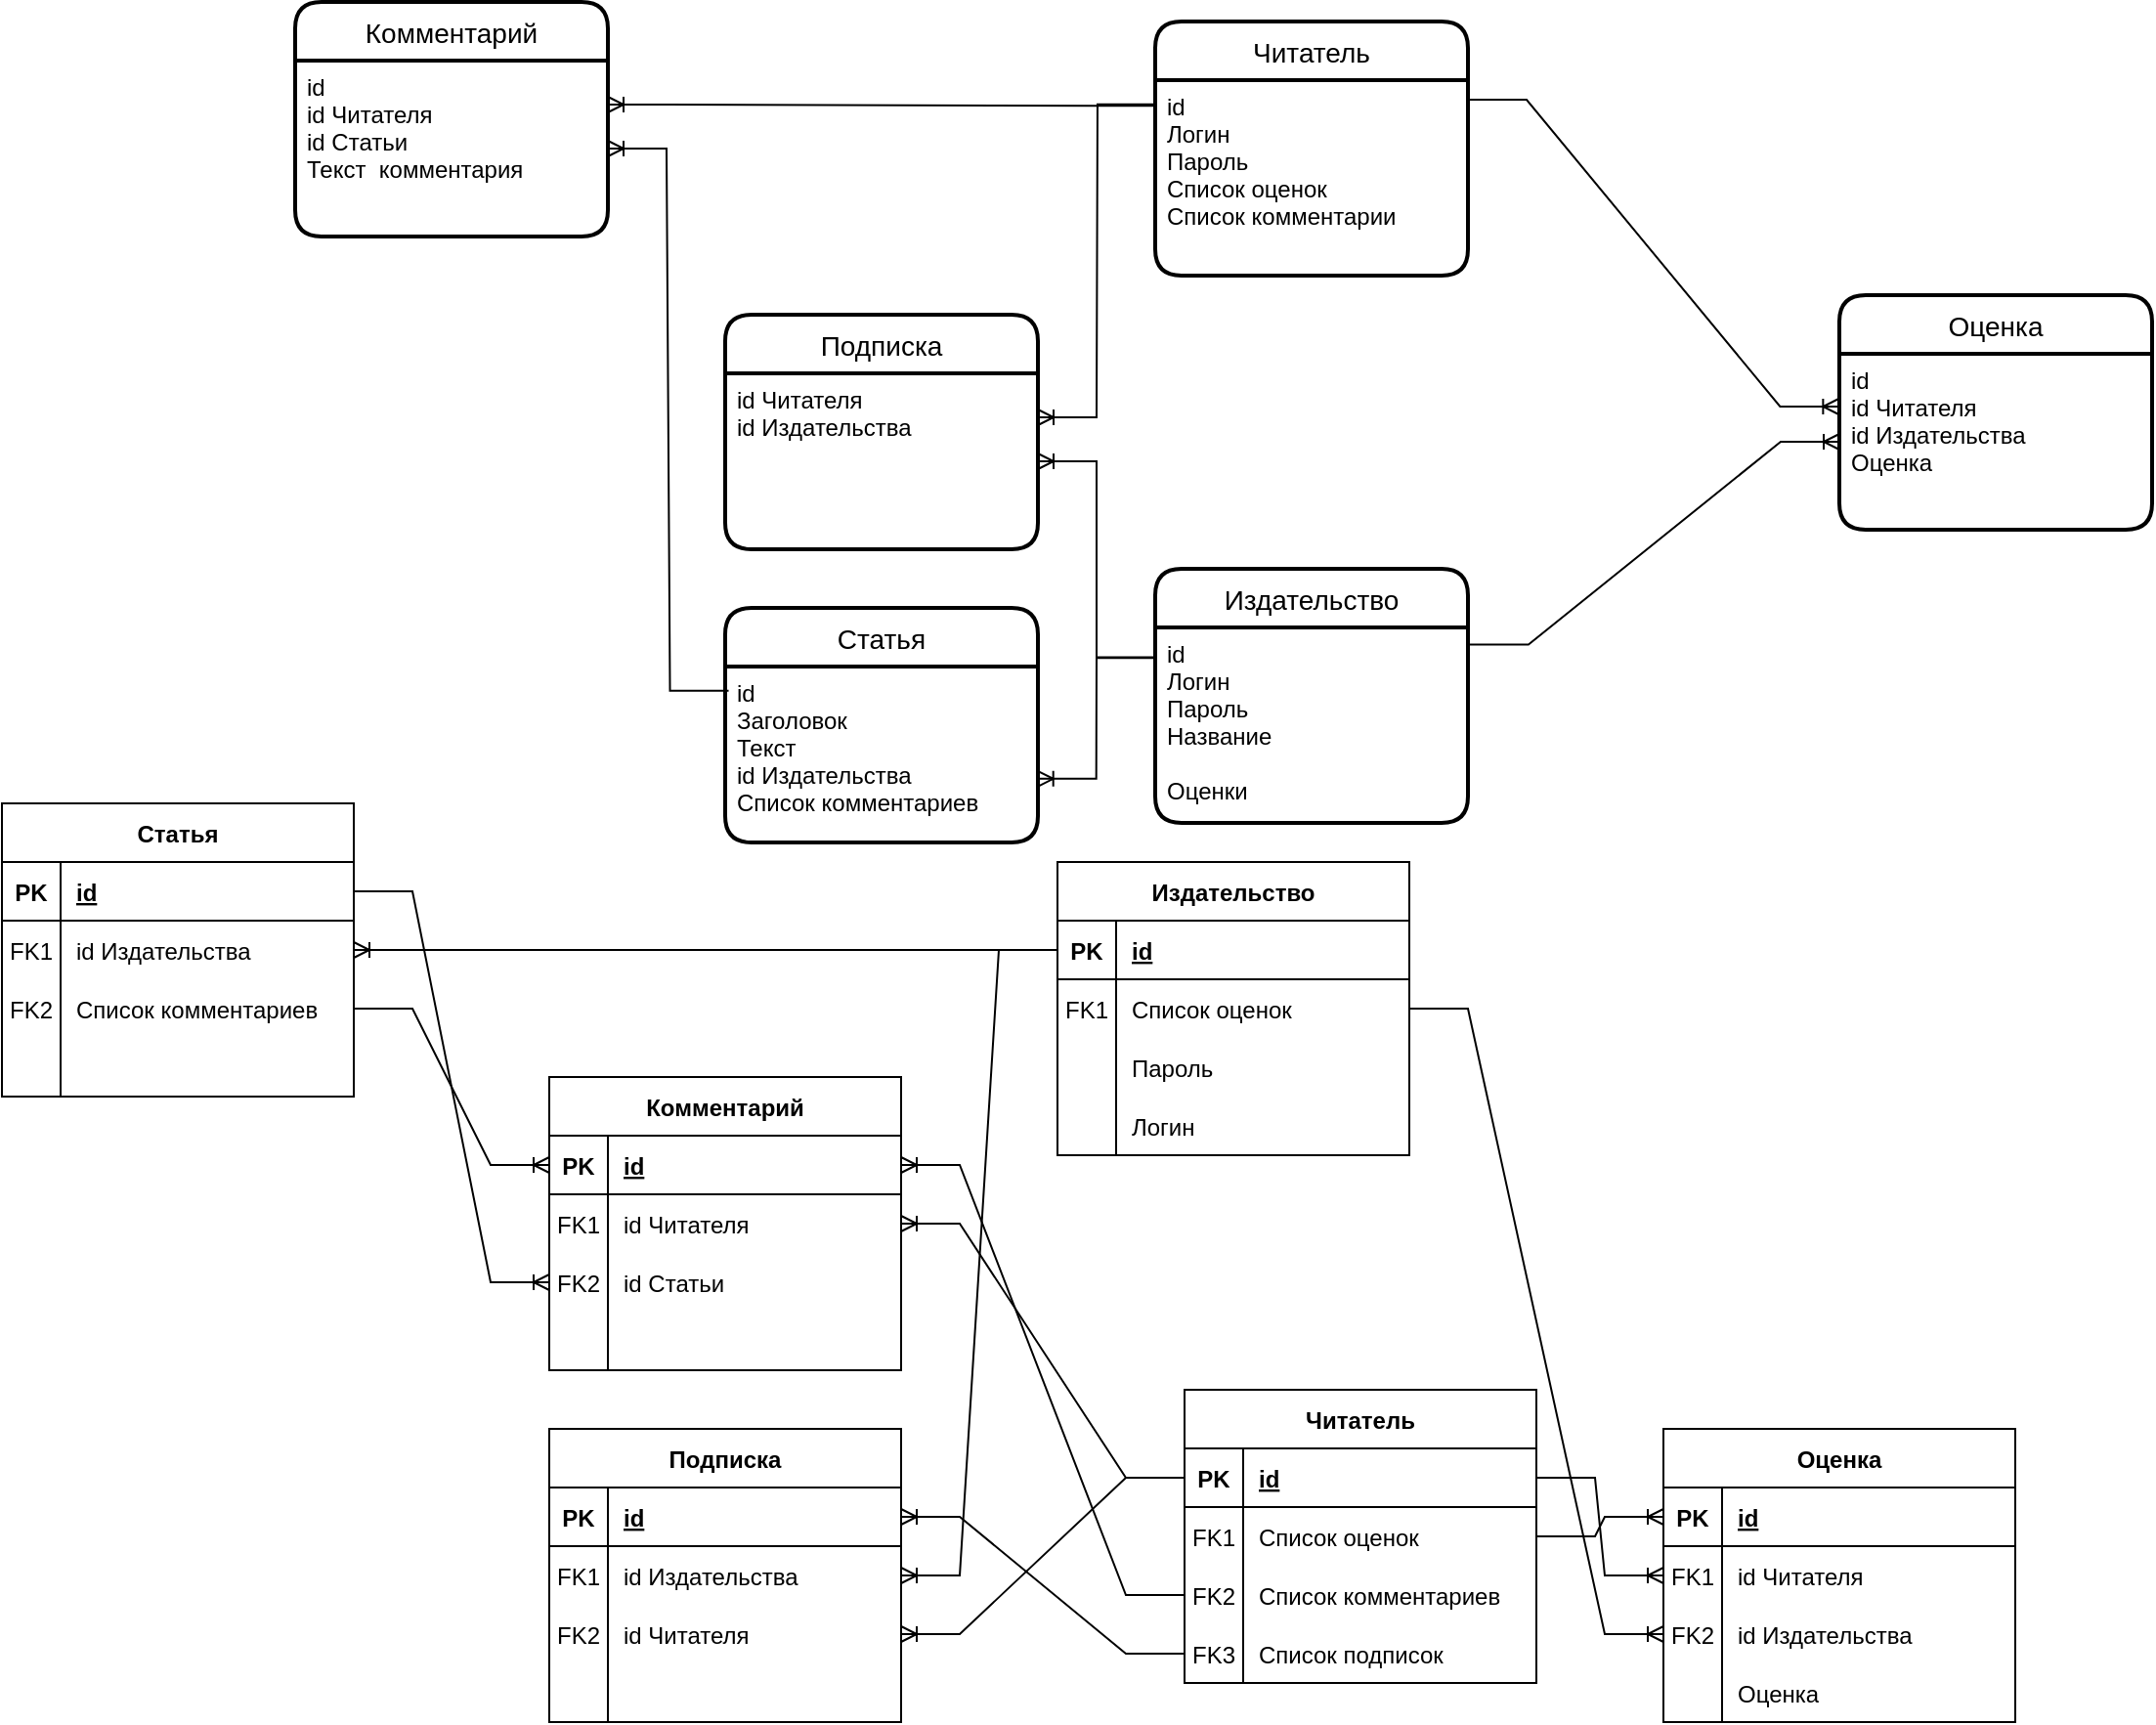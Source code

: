 <mxfile version="20.3.6" type="github">
  <diagram id="R2lEEEUBdFMjLlhIrx00" name="Page-1">
    <mxGraphModel dx="2414" dy="942" grid="1" gridSize="10" guides="1" tooltips="1" connect="1" arrows="1" fold="1" page="1" pageScale="1" pageWidth="850" pageHeight="1100" math="0" shadow="0" extFonts="Permanent Marker^https://fonts.googleapis.com/css?family=Permanent+Marker">
      <root>
        <mxCell id="0" />
        <mxCell id="1" parent="0" />
        <mxCell id="07YHvSoGmwCkbtpbE4Vy-1" value="Издательство" style="swimlane;childLayout=stackLayout;horizontal=1;startSize=30;horizontalStack=0;rounded=1;fontSize=14;fontStyle=0;strokeWidth=2;resizeParent=0;resizeLast=1;shadow=0;dashed=0;align=center;" parent="1" vertex="1">
          <mxGeometry x="320" y="340" width="160" height="130" as="geometry" />
        </mxCell>
        <mxCell id="07YHvSoGmwCkbtpbE4Vy-2" value="id&#xa;Логин&#xa;Пароль&#xa;Название&#xa;&#xa;Оценки&#xa;" style="align=left;strokeColor=none;fillColor=none;spacingLeft=4;fontSize=12;verticalAlign=top;resizable=0;rotatable=0;part=1;" parent="07YHvSoGmwCkbtpbE4Vy-1" vertex="1">
          <mxGeometry y="30" width="160" height="100" as="geometry" />
        </mxCell>
        <mxCell id="07YHvSoGmwCkbtpbE4Vy-6" value="Статья" style="swimlane;childLayout=stackLayout;horizontal=1;startSize=30;horizontalStack=0;rounded=1;fontSize=14;fontStyle=0;strokeWidth=2;resizeParent=0;resizeLast=1;shadow=0;dashed=0;align=center;" parent="1" vertex="1">
          <mxGeometry x="100" y="360" width="160" height="120" as="geometry" />
        </mxCell>
        <mxCell id="07YHvSoGmwCkbtpbE4Vy-7" value="id&#xa;Заголовок&#xa;Текст&#xa;id Издательства&#xa;Список комментариев" style="align=left;strokeColor=none;fillColor=none;spacingLeft=4;fontSize=12;verticalAlign=top;resizable=0;rotatable=0;part=1;" parent="07YHvSoGmwCkbtpbE4Vy-6" vertex="1">
          <mxGeometry y="30" width="160" height="90" as="geometry" />
        </mxCell>
        <mxCell id="07YHvSoGmwCkbtpbE4Vy-8" value="Читатель" style="swimlane;childLayout=stackLayout;horizontal=1;startSize=30;horizontalStack=0;rounded=1;fontSize=14;fontStyle=0;strokeWidth=2;resizeParent=0;resizeLast=1;shadow=0;dashed=0;align=center;" parent="1" vertex="1">
          <mxGeometry x="320" y="60" width="160" height="130" as="geometry" />
        </mxCell>
        <mxCell id="07YHvSoGmwCkbtpbE4Vy-9" value="id&#xa;Логин&#xa;Пароль&#xa;Список оценок&#xa;Список комментарии" style="align=left;strokeColor=none;fillColor=none;spacingLeft=4;fontSize=12;verticalAlign=top;resizable=0;rotatable=0;part=1;" parent="07YHvSoGmwCkbtpbE4Vy-8" vertex="1">
          <mxGeometry y="30" width="160" height="100" as="geometry" />
        </mxCell>
        <mxCell id="07YHvSoGmwCkbtpbE4Vy-10" value="Подписка" style="swimlane;childLayout=stackLayout;horizontal=1;startSize=30;horizontalStack=0;rounded=1;fontSize=14;fontStyle=0;strokeWidth=2;resizeParent=0;resizeLast=1;shadow=0;dashed=0;align=center;" parent="1" vertex="1">
          <mxGeometry x="100" y="210" width="160" height="120" as="geometry" />
        </mxCell>
        <mxCell id="07YHvSoGmwCkbtpbE4Vy-11" value="id Читателя&#xa;id Издательства" style="align=left;strokeColor=none;fillColor=none;spacingLeft=4;fontSize=12;verticalAlign=top;resizable=0;rotatable=0;part=1;" parent="07YHvSoGmwCkbtpbE4Vy-10" vertex="1">
          <mxGeometry y="30" width="160" height="90" as="geometry" />
        </mxCell>
        <mxCell id="07YHvSoGmwCkbtpbE4Vy-13" value="Оценка" style="swimlane;childLayout=stackLayout;horizontal=1;startSize=30;horizontalStack=0;rounded=1;fontSize=14;fontStyle=0;strokeWidth=2;resizeParent=0;resizeLast=1;shadow=0;dashed=0;align=center;" parent="1" vertex="1">
          <mxGeometry x="670" y="200" width="160" height="120" as="geometry" />
        </mxCell>
        <mxCell id="07YHvSoGmwCkbtpbE4Vy-14" value="id&#xa;id Читателя&#xa;id Издательства&#xa;Оценка" style="align=left;strokeColor=none;fillColor=none;spacingLeft=4;fontSize=12;verticalAlign=top;resizable=0;rotatable=0;part=1;" parent="07YHvSoGmwCkbtpbE4Vy-13" vertex="1">
          <mxGeometry y="30" width="160" height="90" as="geometry" />
        </mxCell>
        <mxCell id="7vJnZ-sSIaGbM5Z19CZt-1" value="Комментарий" style="swimlane;childLayout=stackLayout;horizontal=1;startSize=30;horizontalStack=0;rounded=1;fontSize=14;fontStyle=0;strokeWidth=2;resizeParent=0;resizeLast=1;shadow=0;dashed=0;align=center;" vertex="1" parent="1">
          <mxGeometry x="-120" y="50" width="160" height="120" as="geometry" />
        </mxCell>
        <mxCell id="7vJnZ-sSIaGbM5Z19CZt-2" value="id&#xa;id Читателя&#xa;id Статьи&#xa;Текст  комментария" style="align=left;strokeColor=none;fillColor=none;spacingLeft=4;fontSize=12;verticalAlign=top;resizable=0;rotatable=0;part=1;" vertex="1" parent="7vJnZ-sSIaGbM5Z19CZt-1">
          <mxGeometry y="30" width="160" height="90" as="geometry" />
        </mxCell>
        <mxCell id="7vJnZ-sSIaGbM5Z19CZt-3" value="" style="edgeStyle=entityRelationEdgeStyle;fontSize=12;html=1;endArrow=ERoneToMany;rounded=0;entryX=0.999;entryY=0.638;entryDx=0;entryDy=0;entryPerimeter=0;exitX=0;exitY=0.156;exitDx=0;exitDy=0;exitPerimeter=0;" edge="1" parent="1" source="07YHvSoGmwCkbtpbE4Vy-2" target="07YHvSoGmwCkbtpbE4Vy-7">
          <mxGeometry width="100" height="100" relative="1" as="geometry">
            <mxPoint x="330" y="385" as="sourcePoint" />
            <mxPoint x="380" y="330" as="targetPoint" />
          </mxGeometry>
        </mxCell>
        <mxCell id="7vJnZ-sSIaGbM5Z19CZt-5" value="" style="edgeStyle=entityRelationEdgeStyle;fontSize=12;html=1;endArrow=ERoneToMany;rounded=0;exitX=0.003;exitY=0.124;exitDx=0;exitDy=0;exitPerimeter=0;entryX=1;entryY=0.25;entryDx=0;entryDy=0;" edge="1" parent="1" source="07YHvSoGmwCkbtpbE4Vy-9" target="07YHvSoGmwCkbtpbE4Vy-11">
          <mxGeometry width="100" height="100" relative="1" as="geometry">
            <mxPoint x="280" y="410" as="sourcePoint" />
            <mxPoint x="340" y="280" as="targetPoint" />
          </mxGeometry>
        </mxCell>
        <mxCell id="7vJnZ-sSIaGbM5Z19CZt-6" value="" style="edgeStyle=entityRelationEdgeStyle;fontSize=12;html=1;endArrow=ERoneToMany;rounded=0;exitX=0;exitY=0.153;exitDx=0;exitDy=0;exitPerimeter=0;entryX=1;entryY=0.5;entryDx=0;entryDy=0;" edge="1" parent="1" source="07YHvSoGmwCkbtpbE4Vy-2" target="07YHvSoGmwCkbtpbE4Vy-11">
          <mxGeometry width="100" height="100" relative="1" as="geometry">
            <mxPoint x="240" y="220" as="sourcePoint" />
            <mxPoint x="290" y="300" as="targetPoint" />
          </mxGeometry>
        </mxCell>
        <mxCell id="7vJnZ-sSIaGbM5Z19CZt-9" value="" style="edgeStyle=entityRelationEdgeStyle;fontSize=12;html=1;endArrow=ERoneToMany;rounded=0;entryX=0;entryY=0.5;entryDx=0;entryDy=0;exitX=1.006;exitY=0.088;exitDx=0;exitDy=0;exitPerimeter=0;" edge="1" parent="1" source="07YHvSoGmwCkbtpbE4Vy-2" target="07YHvSoGmwCkbtpbE4Vy-14">
          <mxGeometry width="100" height="100" relative="1" as="geometry">
            <mxPoint x="260" y="350" as="sourcePoint" />
            <mxPoint x="340" y="280" as="targetPoint" />
          </mxGeometry>
        </mxCell>
        <mxCell id="7vJnZ-sSIaGbM5Z19CZt-12" value="" style="edgeStyle=entityRelationEdgeStyle;fontSize=12;html=1;endArrow=ERoneToMany;rounded=0;exitX=1;exitY=0.1;exitDx=0;exitDy=0;exitPerimeter=0;entryX=-0.002;entryY=0.3;entryDx=0;entryDy=0;entryPerimeter=0;" edge="1" parent="1" source="07YHvSoGmwCkbtpbE4Vy-9" target="07YHvSoGmwCkbtpbE4Vy-14">
          <mxGeometry width="100" height="100" relative="1" as="geometry">
            <mxPoint x="360" y="300" as="sourcePoint" />
            <mxPoint x="580" y="200" as="targetPoint" />
          </mxGeometry>
        </mxCell>
        <mxCell id="7vJnZ-sSIaGbM5Z19CZt-13" value="" style="edgeStyle=entityRelationEdgeStyle;fontSize=12;html=1;endArrow=ERoneToMany;rounded=0;entryX=1;entryY=0.5;entryDx=0;entryDy=0;exitX=0.011;exitY=0.137;exitDx=0;exitDy=0;exitPerimeter=0;" edge="1" parent="1" source="07YHvSoGmwCkbtpbE4Vy-7" target="7vJnZ-sSIaGbM5Z19CZt-2">
          <mxGeometry width="100" height="100" relative="1" as="geometry">
            <mxPoint x="50" y="350" as="sourcePoint" />
            <mxPoint x="10" y="440" as="targetPoint" />
          </mxGeometry>
        </mxCell>
        <mxCell id="7vJnZ-sSIaGbM5Z19CZt-15" value="" style="edgeStyle=entityRelationEdgeStyle;fontSize=12;html=1;endArrow=ERoneToMany;rounded=0;entryX=1;entryY=0.25;entryDx=0;entryDy=0;exitX=-0.002;exitY=0.131;exitDx=0;exitDy=0;exitPerimeter=0;" edge="1" parent="1" source="07YHvSoGmwCkbtpbE4Vy-9" target="7vJnZ-sSIaGbM5Z19CZt-2">
          <mxGeometry width="100" height="100" relative="1" as="geometry">
            <mxPoint x="350" y="-32.783" as="sourcePoint" />
            <mxPoint x="150" y="110" as="targetPoint" />
          </mxGeometry>
        </mxCell>
        <mxCell id="7vJnZ-sSIaGbM5Z19CZt-37" value="Читатель" style="shape=table;startSize=30;container=1;collapsible=1;childLayout=tableLayout;fixedRows=1;rowLines=0;fontStyle=1;align=center;resizeLast=1;" vertex="1" parent="1">
          <mxGeometry x="335" y="760" width="180" height="150" as="geometry" />
        </mxCell>
        <mxCell id="7vJnZ-sSIaGbM5Z19CZt-38" value="" style="shape=tableRow;horizontal=0;startSize=0;swimlaneHead=0;swimlaneBody=0;fillColor=none;collapsible=0;dropTarget=0;points=[[0,0.5],[1,0.5]];portConstraint=eastwest;top=0;left=0;right=0;bottom=1;" vertex="1" parent="7vJnZ-sSIaGbM5Z19CZt-37">
          <mxGeometry y="30" width="180" height="30" as="geometry" />
        </mxCell>
        <mxCell id="7vJnZ-sSIaGbM5Z19CZt-39" value="PK" style="shape=partialRectangle;connectable=0;fillColor=none;top=0;left=0;bottom=0;right=0;fontStyle=1;overflow=hidden;" vertex="1" parent="7vJnZ-sSIaGbM5Z19CZt-38">
          <mxGeometry width="30" height="30" as="geometry">
            <mxRectangle width="30" height="30" as="alternateBounds" />
          </mxGeometry>
        </mxCell>
        <mxCell id="7vJnZ-sSIaGbM5Z19CZt-40" value="id" style="shape=partialRectangle;connectable=0;fillColor=none;top=0;left=0;bottom=0;right=0;align=left;spacingLeft=6;fontStyle=5;overflow=hidden;" vertex="1" parent="7vJnZ-sSIaGbM5Z19CZt-38">
          <mxGeometry x="30" width="150" height="30" as="geometry">
            <mxRectangle width="150" height="30" as="alternateBounds" />
          </mxGeometry>
        </mxCell>
        <mxCell id="7vJnZ-sSIaGbM5Z19CZt-41" value="" style="shape=tableRow;horizontal=0;startSize=0;swimlaneHead=0;swimlaneBody=0;fillColor=none;collapsible=0;dropTarget=0;points=[[0,0.5],[1,0.5]];portConstraint=eastwest;top=0;left=0;right=0;bottom=0;" vertex="1" parent="7vJnZ-sSIaGbM5Z19CZt-37">
          <mxGeometry y="60" width="180" height="30" as="geometry" />
        </mxCell>
        <mxCell id="7vJnZ-sSIaGbM5Z19CZt-42" value="FK1" style="shape=partialRectangle;connectable=0;fillColor=none;top=0;left=0;bottom=0;right=0;editable=1;overflow=hidden;" vertex="1" parent="7vJnZ-sSIaGbM5Z19CZt-41">
          <mxGeometry width="30" height="30" as="geometry">
            <mxRectangle width="30" height="30" as="alternateBounds" />
          </mxGeometry>
        </mxCell>
        <mxCell id="7vJnZ-sSIaGbM5Z19CZt-43" value="Список оценок" style="shape=partialRectangle;connectable=0;fillColor=none;top=0;left=0;bottom=0;right=0;align=left;spacingLeft=6;overflow=hidden;" vertex="1" parent="7vJnZ-sSIaGbM5Z19CZt-41">
          <mxGeometry x="30" width="150" height="30" as="geometry">
            <mxRectangle width="150" height="30" as="alternateBounds" />
          </mxGeometry>
        </mxCell>
        <mxCell id="7vJnZ-sSIaGbM5Z19CZt-44" value="" style="shape=tableRow;horizontal=0;startSize=0;swimlaneHead=0;swimlaneBody=0;fillColor=none;collapsible=0;dropTarget=0;points=[[0,0.5],[1,0.5]];portConstraint=eastwest;top=0;left=0;right=0;bottom=0;" vertex="1" parent="7vJnZ-sSIaGbM5Z19CZt-37">
          <mxGeometry y="90" width="180" height="30" as="geometry" />
        </mxCell>
        <mxCell id="7vJnZ-sSIaGbM5Z19CZt-45" value="FK2" style="shape=partialRectangle;connectable=0;fillColor=none;top=0;left=0;bottom=0;right=0;editable=1;overflow=hidden;" vertex="1" parent="7vJnZ-sSIaGbM5Z19CZt-44">
          <mxGeometry width="30" height="30" as="geometry">
            <mxRectangle width="30" height="30" as="alternateBounds" />
          </mxGeometry>
        </mxCell>
        <mxCell id="7vJnZ-sSIaGbM5Z19CZt-46" value="Список комментариев" style="shape=partialRectangle;connectable=0;fillColor=none;top=0;left=0;bottom=0;right=0;align=left;spacingLeft=6;overflow=hidden;" vertex="1" parent="7vJnZ-sSIaGbM5Z19CZt-44">
          <mxGeometry x="30" width="150" height="30" as="geometry">
            <mxRectangle width="150" height="30" as="alternateBounds" />
          </mxGeometry>
        </mxCell>
        <mxCell id="7vJnZ-sSIaGbM5Z19CZt-47" value="" style="shape=tableRow;horizontal=0;startSize=0;swimlaneHead=0;swimlaneBody=0;fillColor=none;collapsible=0;dropTarget=0;points=[[0,0.5],[1,0.5]];portConstraint=eastwest;top=0;left=0;right=0;bottom=0;" vertex="1" parent="7vJnZ-sSIaGbM5Z19CZt-37">
          <mxGeometry y="120" width="180" height="30" as="geometry" />
        </mxCell>
        <mxCell id="7vJnZ-sSIaGbM5Z19CZt-48" value="FK3" style="shape=partialRectangle;connectable=0;fillColor=none;top=0;left=0;bottom=0;right=0;editable=1;overflow=hidden;" vertex="1" parent="7vJnZ-sSIaGbM5Z19CZt-47">
          <mxGeometry width="30" height="30" as="geometry">
            <mxRectangle width="30" height="30" as="alternateBounds" />
          </mxGeometry>
        </mxCell>
        <mxCell id="7vJnZ-sSIaGbM5Z19CZt-49" value="Список подписок" style="shape=partialRectangle;connectable=0;fillColor=none;top=0;left=0;bottom=0;right=0;align=left;spacingLeft=6;overflow=hidden;" vertex="1" parent="7vJnZ-sSIaGbM5Z19CZt-47">
          <mxGeometry x="30" width="150" height="30" as="geometry">
            <mxRectangle width="150" height="30" as="alternateBounds" />
          </mxGeometry>
        </mxCell>
        <mxCell id="7vJnZ-sSIaGbM5Z19CZt-50" value="Оценка" style="shape=table;startSize=30;container=1;collapsible=1;childLayout=tableLayout;fixedRows=1;rowLines=0;fontStyle=1;align=center;resizeLast=1;" vertex="1" parent="1">
          <mxGeometry x="580" y="780" width="180" height="150" as="geometry" />
        </mxCell>
        <mxCell id="7vJnZ-sSIaGbM5Z19CZt-51" value="" style="shape=tableRow;horizontal=0;startSize=0;swimlaneHead=0;swimlaneBody=0;fillColor=none;collapsible=0;dropTarget=0;points=[[0,0.5],[1,0.5]];portConstraint=eastwest;top=0;left=0;right=0;bottom=1;" vertex="1" parent="7vJnZ-sSIaGbM5Z19CZt-50">
          <mxGeometry y="30" width="180" height="30" as="geometry" />
        </mxCell>
        <mxCell id="7vJnZ-sSIaGbM5Z19CZt-52" value="PK" style="shape=partialRectangle;connectable=0;fillColor=none;top=0;left=0;bottom=0;right=0;fontStyle=1;overflow=hidden;" vertex="1" parent="7vJnZ-sSIaGbM5Z19CZt-51">
          <mxGeometry width="30" height="30" as="geometry">
            <mxRectangle width="30" height="30" as="alternateBounds" />
          </mxGeometry>
        </mxCell>
        <mxCell id="7vJnZ-sSIaGbM5Z19CZt-53" value="id" style="shape=partialRectangle;connectable=0;fillColor=none;top=0;left=0;bottom=0;right=0;align=left;spacingLeft=6;fontStyle=5;overflow=hidden;" vertex="1" parent="7vJnZ-sSIaGbM5Z19CZt-51">
          <mxGeometry x="30" width="150" height="30" as="geometry">
            <mxRectangle width="150" height="30" as="alternateBounds" />
          </mxGeometry>
        </mxCell>
        <mxCell id="7vJnZ-sSIaGbM5Z19CZt-54" value="" style="shape=tableRow;horizontal=0;startSize=0;swimlaneHead=0;swimlaneBody=0;fillColor=none;collapsible=0;dropTarget=0;points=[[0,0.5],[1,0.5]];portConstraint=eastwest;top=0;left=0;right=0;bottom=0;" vertex="1" parent="7vJnZ-sSIaGbM5Z19CZt-50">
          <mxGeometry y="60" width="180" height="30" as="geometry" />
        </mxCell>
        <mxCell id="7vJnZ-sSIaGbM5Z19CZt-55" value="FK1" style="shape=partialRectangle;connectable=0;fillColor=none;top=0;left=0;bottom=0;right=0;editable=1;overflow=hidden;" vertex="1" parent="7vJnZ-sSIaGbM5Z19CZt-54">
          <mxGeometry width="30" height="30" as="geometry">
            <mxRectangle width="30" height="30" as="alternateBounds" />
          </mxGeometry>
        </mxCell>
        <mxCell id="7vJnZ-sSIaGbM5Z19CZt-56" value="id Читателя" style="shape=partialRectangle;connectable=0;fillColor=none;top=0;left=0;bottom=0;right=0;align=left;spacingLeft=6;overflow=hidden;" vertex="1" parent="7vJnZ-sSIaGbM5Z19CZt-54">
          <mxGeometry x="30" width="150" height="30" as="geometry">
            <mxRectangle width="150" height="30" as="alternateBounds" />
          </mxGeometry>
        </mxCell>
        <mxCell id="7vJnZ-sSIaGbM5Z19CZt-57" value="" style="shape=tableRow;horizontal=0;startSize=0;swimlaneHead=0;swimlaneBody=0;fillColor=none;collapsible=0;dropTarget=0;points=[[0,0.5],[1,0.5]];portConstraint=eastwest;top=0;left=0;right=0;bottom=0;" vertex="1" parent="7vJnZ-sSIaGbM5Z19CZt-50">
          <mxGeometry y="90" width="180" height="30" as="geometry" />
        </mxCell>
        <mxCell id="7vJnZ-sSIaGbM5Z19CZt-58" value="FK2" style="shape=partialRectangle;connectable=0;fillColor=none;top=0;left=0;bottom=0;right=0;editable=1;overflow=hidden;" vertex="1" parent="7vJnZ-sSIaGbM5Z19CZt-57">
          <mxGeometry width="30" height="30" as="geometry">
            <mxRectangle width="30" height="30" as="alternateBounds" />
          </mxGeometry>
        </mxCell>
        <mxCell id="7vJnZ-sSIaGbM5Z19CZt-59" value="id Издательства" style="shape=partialRectangle;connectable=0;fillColor=none;top=0;left=0;bottom=0;right=0;align=left;spacingLeft=6;overflow=hidden;" vertex="1" parent="7vJnZ-sSIaGbM5Z19CZt-57">
          <mxGeometry x="30" width="150" height="30" as="geometry">
            <mxRectangle width="150" height="30" as="alternateBounds" />
          </mxGeometry>
        </mxCell>
        <mxCell id="7vJnZ-sSIaGbM5Z19CZt-60" value="" style="shape=tableRow;horizontal=0;startSize=0;swimlaneHead=0;swimlaneBody=0;fillColor=none;collapsible=0;dropTarget=0;points=[[0,0.5],[1,0.5]];portConstraint=eastwest;top=0;left=0;right=0;bottom=0;" vertex="1" parent="7vJnZ-sSIaGbM5Z19CZt-50">
          <mxGeometry y="120" width="180" height="30" as="geometry" />
        </mxCell>
        <mxCell id="7vJnZ-sSIaGbM5Z19CZt-61" value="" style="shape=partialRectangle;connectable=0;fillColor=none;top=0;left=0;bottom=0;right=0;editable=1;overflow=hidden;" vertex="1" parent="7vJnZ-sSIaGbM5Z19CZt-60">
          <mxGeometry width="30" height="30" as="geometry">
            <mxRectangle width="30" height="30" as="alternateBounds" />
          </mxGeometry>
        </mxCell>
        <mxCell id="7vJnZ-sSIaGbM5Z19CZt-62" value="Оценка" style="shape=partialRectangle;connectable=0;fillColor=none;top=0;left=0;bottom=0;right=0;align=left;spacingLeft=6;overflow=hidden;" vertex="1" parent="7vJnZ-sSIaGbM5Z19CZt-60">
          <mxGeometry x="30" width="150" height="30" as="geometry">
            <mxRectangle width="150" height="30" as="alternateBounds" />
          </mxGeometry>
        </mxCell>
        <mxCell id="7vJnZ-sSIaGbM5Z19CZt-63" value="" style="edgeStyle=entityRelationEdgeStyle;fontSize=12;html=1;endArrow=ERoneToMany;rounded=0;entryX=0;entryY=0.5;entryDx=0;entryDy=0;exitX=1;exitY=0.5;exitDx=0;exitDy=0;" edge="1" parent="1" source="7vJnZ-sSIaGbM5Z19CZt-38" target="7vJnZ-sSIaGbM5Z19CZt-54">
          <mxGeometry width="100" height="100" relative="1" as="geometry">
            <mxPoint x="470" y="885" as="sourcePoint" />
            <mxPoint x="570" y="785" as="targetPoint" />
          </mxGeometry>
        </mxCell>
        <mxCell id="7vJnZ-sSIaGbM5Z19CZt-66" value="" style="edgeStyle=entityRelationEdgeStyle;fontSize=12;html=1;endArrow=ERoneToMany;rounded=0;entryX=0;entryY=0.5;entryDx=0;entryDy=0;exitX=1;exitY=0.5;exitDx=0;exitDy=0;" edge="1" parent="1" source="7vJnZ-sSIaGbM5Z19CZt-41" target="7vJnZ-sSIaGbM5Z19CZt-51">
          <mxGeometry width="100" height="100" relative="1" as="geometry">
            <mxPoint x="480" y="930" as="sourcePoint" />
            <mxPoint x="580" y="830" as="targetPoint" />
          </mxGeometry>
        </mxCell>
        <mxCell id="7vJnZ-sSIaGbM5Z19CZt-67" value="Издательство" style="shape=table;startSize=30;container=1;collapsible=1;childLayout=tableLayout;fixedRows=1;rowLines=0;fontStyle=1;align=center;resizeLast=1;" vertex="1" parent="1">
          <mxGeometry x="270" y="490" width="180" height="150" as="geometry" />
        </mxCell>
        <mxCell id="7vJnZ-sSIaGbM5Z19CZt-68" value="" style="shape=tableRow;horizontal=0;startSize=0;swimlaneHead=0;swimlaneBody=0;fillColor=none;collapsible=0;dropTarget=0;points=[[0,0.5],[1,0.5]];portConstraint=eastwest;top=0;left=0;right=0;bottom=1;" vertex="1" parent="7vJnZ-sSIaGbM5Z19CZt-67">
          <mxGeometry y="30" width="180" height="30" as="geometry" />
        </mxCell>
        <mxCell id="7vJnZ-sSIaGbM5Z19CZt-69" value="PK" style="shape=partialRectangle;connectable=0;fillColor=none;top=0;left=0;bottom=0;right=0;fontStyle=1;overflow=hidden;" vertex="1" parent="7vJnZ-sSIaGbM5Z19CZt-68">
          <mxGeometry width="30" height="30" as="geometry">
            <mxRectangle width="30" height="30" as="alternateBounds" />
          </mxGeometry>
        </mxCell>
        <mxCell id="7vJnZ-sSIaGbM5Z19CZt-70" value="id" style="shape=partialRectangle;connectable=0;fillColor=none;top=0;left=0;bottom=0;right=0;align=left;spacingLeft=6;fontStyle=5;overflow=hidden;" vertex="1" parent="7vJnZ-sSIaGbM5Z19CZt-68">
          <mxGeometry x="30" width="150" height="30" as="geometry">
            <mxRectangle width="150" height="30" as="alternateBounds" />
          </mxGeometry>
        </mxCell>
        <mxCell id="7vJnZ-sSIaGbM5Z19CZt-71" value="" style="shape=tableRow;horizontal=0;startSize=0;swimlaneHead=0;swimlaneBody=0;fillColor=none;collapsible=0;dropTarget=0;points=[[0,0.5],[1,0.5]];portConstraint=eastwest;top=0;left=0;right=0;bottom=0;" vertex="1" parent="7vJnZ-sSIaGbM5Z19CZt-67">
          <mxGeometry y="60" width="180" height="30" as="geometry" />
        </mxCell>
        <mxCell id="7vJnZ-sSIaGbM5Z19CZt-72" value="FK1" style="shape=partialRectangle;connectable=0;fillColor=none;top=0;left=0;bottom=0;right=0;editable=1;overflow=hidden;" vertex="1" parent="7vJnZ-sSIaGbM5Z19CZt-71">
          <mxGeometry width="30" height="30" as="geometry">
            <mxRectangle width="30" height="30" as="alternateBounds" />
          </mxGeometry>
        </mxCell>
        <mxCell id="7vJnZ-sSIaGbM5Z19CZt-73" value="Список оценок" style="shape=partialRectangle;connectable=0;fillColor=none;top=0;left=0;bottom=0;right=0;align=left;spacingLeft=6;overflow=hidden;" vertex="1" parent="7vJnZ-sSIaGbM5Z19CZt-71">
          <mxGeometry x="30" width="150" height="30" as="geometry">
            <mxRectangle width="150" height="30" as="alternateBounds" />
          </mxGeometry>
        </mxCell>
        <mxCell id="7vJnZ-sSIaGbM5Z19CZt-74" value="" style="shape=tableRow;horizontal=0;startSize=0;swimlaneHead=0;swimlaneBody=0;fillColor=none;collapsible=0;dropTarget=0;points=[[0,0.5],[1,0.5]];portConstraint=eastwest;top=0;left=0;right=0;bottom=0;" vertex="1" parent="7vJnZ-sSIaGbM5Z19CZt-67">
          <mxGeometry y="90" width="180" height="30" as="geometry" />
        </mxCell>
        <mxCell id="7vJnZ-sSIaGbM5Z19CZt-75" value="" style="shape=partialRectangle;connectable=0;fillColor=none;top=0;left=0;bottom=0;right=0;editable=1;overflow=hidden;" vertex="1" parent="7vJnZ-sSIaGbM5Z19CZt-74">
          <mxGeometry width="30" height="30" as="geometry">
            <mxRectangle width="30" height="30" as="alternateBounds" />
          </mxGeometry>
        </mxCell>
        <mxCell id="7vJnZ-sSIaGbM5Z19CZt-76" value="Пароль" style="shape=partialRectangle;connectable=0;fillColor=none;top=0;left=0;bottom=0;right=0;align=left;spacingLeft=6;overflow=hidden;" vertex="1" parent="7vJnZ-sSIaGbM5Z19CZt-74">
          <mxGeometry x="30" width="150" height="30" as="geometry">
            <mxRectangle width="150" height="30" as="alternateBounds" />
          </mxGeometry>
        </mxCell>
        <mxCell id="7vJnZ-sSIaGbM5Z19CZt-77" value="" style="shape=tableRow;horizontal=0;startSize=0;swimlaneHead=0;swimlaneBody=0;fillColor=none;collapsible=0;dropTarget=0;points=[[0,0.5],[1,0.5]];portConstraint=eastwest;top=0;left=0;right=0;bottom=0;" vertex="1" parent="7vJnZ-sSIaGbM5Z19CZt-67">
          <mxGeometry y="120" width="180" height="30" as="geometry" />
        </mxCell>
        <mxCell id="7vJnZ-sSIaGbM5Z19CZt-78" value="" style="shape=partialRectangle;connectable=0;fillColor=none;top=0;left=0;bottom=0;right=0;editable=1;overflow=hidden;" vertex="1" parent="7vJnZ-sSIaGbM5Z19CZt-77">
          <mxGeometry width="30" height="30" as="geometry">
            <mxRectangle width="30" height="30" as="alternateBounds" />
          </mxGeometry>
        </mxCell>
        <mxCell id="7vJnZ-sSIaGbM5Z19CZt-79" value="Логин" style="shape=partialRectangle;connectable=0;fillColor=none;top=0;left=0;bottom=0;right=0;align=left;spacingLeft=6;overflow=hidden;" vertex="1" parent="7vJnZ-sSIaGbM5Z19CZt-77">
          <mxGeometry x="30" width="150" height="30" as="geometry">
            <mxRectangle width="150" height="30" as="alternateBounds" />
          </mxGeometry>
        </mxCell>
        <mxCell id="7vJnZ-sSIaGbM5Z19CZt-80" value="" style="edgeStyle=entityRelationEdgeStyle;fontSize=12;html=1;endArrow=ERoneToMany;rounded=0;entryX=0;entryY=0.5;entryDx=0;entryDy=0;exitX=1;exitY=0.5;exitDx=0;exitDy=0;" edge="1" parent="1" source="7vJnZ-sSIaGbM5Z19CZt-71" target="7vJnZ-sSIaGbM5Z19CZt-57">
          <mxGeometry width="100" height="100" relative="1" as="geometry">
            <mxPoint x="540" y="1000" as="sourcePoint" />
            <mxPoint x="640" y="900" as="targetPoint" />
          </mxGeometry>
        </mxCell>
        <mxCell id="7vJnZ-sSIaGbM5Z19CZt-81" value="Подписка" style="shape=table;startSize=30;container=1;collapsible=1;childLayout=tableLayout;fixedRows=1;rowLines=0;fontStyle=1;align=center;resizeLast=1;" vertex="1" parent="1">
          <mxGeometry x="10" y="780" width="180" height="150" as="geometry" />
        </mxCell>
        <mxCell id="7vJnZ-sSIaGbM5Z19CZt-82" value="" style="shape=tableRow;horizontal=0;startSize=0;swimlaneHead=0;swimlaneBody=0;fillColor=none;collapsible=0;dropTarget=0;points=[[0,0.5],[1,0.5]];portConstraint=eastwest;top=0;left=0;right=0;bottom=1;" vertex="1" parent="7vJnZ-sSIaGbM5Z19CZt-81">
          <mxGeometry y="30" width="180" height="30" as="geometry" />
        </mxCell>
        <mxCell id="7vJnZ-sSIaGbM5Z19CZt-83" value="PK" style="shape=partialRectangle;connectable=0;fillColor=none;top=0;left=0;bottom=0;right=0;fontStyle=1;overflow=hidden;" vertex="1" parent="7vJnZ-sSIaGbM5Z19CZt-82">
          <mxGeometry width="30" height="30" as="geometry">
            <mxRectangle width="30" height="30" as="alternateBounds" />
          </mxGeometry>
        </mxCell>
        <mxCell id="7vJnZ-sSIaGbM5Z19CZt-84" value="id" style="shape=partialRectangle;connectable=0;fillColor=none;top=0;left=0;bottom=0;right=0;align=left;spacingLeft=6;fontStyle=5;overflow=hidden;" vertex="1" parent="7vJnZ-sSIaGbM5Z19CZt-82">
          <mxGeometry x="30" width="150" height="30" as="geometry">
            <mxRectangle width="150" height="30" as="alternateBounds" />
          </mxGeometry>
        </mxCell>
        <mxCell id="7vJnZ-sSIaGbM5Z19CZt-85" value="" style="shape=tableRow;horizontal=0;startSize=0;swimlaneHead=0;swimlaneBody=0;fillColor=none;collapsible=0;dropTarget=0;points=[[0,0.5],[1,0.5]];portConstraint=eastwest;top=0;left=0;right=0;bottom=0;" vertex="1" parent="7vJnZ-sSIaGbM5Z19CZt-81">
          <mxGeometry y="60" width="180" height="30" as="geometry" />
        </mxCell>
        <mxCell id="7vJnZ-sSIaGbM5Z19CZt-86" value="FK1" style="shape=partialRectangle;connectable=0;fillColor=none;top=0;left=0;bottom=0;right=0;editable=1;overflow=hidden;" vertex="1" parent="7vJnZ-sSIaGbM5Z19CZt-85">
          <mxGeometry width="30" height="30" as="geometry">
            <mxRectangle width="30" height="30" as="alternateBounds" />
          </mxGeometry>
        </mxCell>
        <mxCell id="7vJnZ-sSIaGbM5Z19CZt-87" value="id Издательства" style="shape=partialRectangle;connectable=0;fillColor=none;top=0;left=0;bottom=0;right=0;align=left;spacingLeft=6;overflow=hidden;" vertex="1" parent="7vJnZ-sSIaGbM5Z19CZt-85">
          <mxGeometry x="30" width="150" height="30" as="geometry">
            <mxRectangle width="150" height="30" as="alternateBounds" />
          </mxGeometry>
        </mxCell>
        <mxCell id="7vJnZ-sSIaGbM5Z19CZt-88" value="" style="shape=tableRow;horizontal=0;startSize=0;swimlaneHead=0;swimlaneBody=0;fillColor=none;collapsible=0;dropTarget=0;points=[[0,0.5],[1,0.5]];portConstraint=eastwest;top=0;left=0;right=0;bottom=0;" vertex="1" parent="7vJnZ-sSIaGbM5Z19CZt-81">
          <mxGeometry y="90" width="180" height="30" as="geometry" />
        </mxCell>
        <mxCell id="7vJnZ-sSIaGbM5Z19CZt-89" value="FK2" style="shape=partialRectangle;connectable=0;fillColor=none;top=0;left=0;bottom=0;right=0;editable=1;overflow=hidden;" vertex="1" parent="7vJnZ-sSIaGbM5Z19CZt-88">
          <mxGeometry width="30" height="30" as="geometry">
            <mxRectangle width="30" height="30" as="alternateBounds" />
          </mxGeometry>
        </mxCell>
        <mxCell id="7vJnZ-sSIaGbM5Z19CZt-90" value="id Читателя" style="shape=partialRectangle;connectable=0;fillColor=none;top=0;left=0;bottom=0;right=0;align=left;spacingLeft=6;overflow=hidden;" vertex="1" parent="7vJnZ-sSIaGbM5Z19CZt-88">
          <mxGeometry x="30" width="150" height="30" as="geometry">
            <mxRectangle width="150" height="30" as="alternateBounds" />
          </mxGeometry>
        </mxCell>
        <mxCell id="7vJnZ-sSIaGbM5Z19CZt-91" value="" style="shape=tableRow;horizontal=0;startSize=0;swimlaneHead=0;swimlaneBody=0;fillColor=none;collapsible=0;dropTarget=0;points=[[0,0.5],[1,0.5]];portConstraint=eastwest;top=0;left=0;right=0;bottom=0;" vertex="1" parent="7vJnZ-sSIaGbM5Z19CZt-81">
          <mxGeometry y="120" width="180" height="30" as="geometry" />
        </mxCell>
        <mxCell id="7vJnZ-sSIaGbM5Z19CZt-92" value="" style="shape=partialRectangle;connectable=0;fillColor=none;top=0;left=0;bottom=0;right=0;editable=1;overflow=hidden;" vertex="1" parent="7vJnZ-sSIaGbM5Z19CZt-91">
          <mxGeometry width="30" height="30" as="geometry">
            <mxRectangle width="30" height="30" as="alternateBounds" />
          </mxGeometry>
        </mxCell>
        <mxCell id="7vJnZ-sSIaGbM5Z19CZt-93" value="" style="shape=partialRectangle;connectable=0;fillColor=none;top=0;left=0;bottom=0;right=0;align=left;spacingLeft=6;overflow=hidden;" vertex="1" parent="7vJnZ-sSIaGbM5Z19CZt-91">
          <mxGeometry x="30" width="150" height="30" as="geometry">
            <mxRectangle width="150" height="30" as="alternateBounds" />
          </mxGeometry>
        </mxCell>
        <mxCell id="7vJnZ-sSIaGbM5Z19CZt-94" value="" style="edgeStyle=entityRelationEdgeStyle;fontSize=12;html=1;endArrow=ERoneToMany;rounded=0;entryX=1;entryY=0.5;entryDx=0;entryDy=0;exitX=0;exitY=0.5;exitDx=0;exitDy=0;" edge="1" parent="1" source="7vJnZ-sSIaGbM5Z19CZt-68" target="7vJnZ-sSIaGbM5Z19CZt-85">
          <mxGeometry width="100" height="100" relative="1" as="geometry">
            <mxPoint x="150" y="790" as="sourcePoint" />
            <mxPoint x="250" y="690" as="targetPoint" />
          </mxGeometry>
        </mxCell>
        <mxCell id="7vJnZ-sSIaGbM5Z19CZt-95" value="" style="edgeStyle=entityRelationEdgeStyle;fontSize=12;html=1;endArrow=ERoneToMany;rounded=0;exitX=0;exitY=0.5;exitDx=0;exitDy=0;entryX=1;entryY=0.5;entryDx=0;entryDy=0;" edge="1" parent="1" source="7vJnZ-sSIaGbM5Z19CZt-38" target="7vJnZ-sSIaGbM5Z19CZt-88">
          <mxGeometry width="100" height="100" relative="1" as="geometry">
            <mxPoint x="170" y="940" as="sourcePoint" />
            <mxPoint x="270" y="840" as="targetPoint" />
          </mxGeometry>
        </mxCell>
        <mxCell id="7vJnZ-sSIaGbM5Z19CZt-96" value="" style="edgeStyle=entityRelationEdgeStyle;fontSize=12;html=1;endArrow=ERoneToMany;rounded=0;entryX=1;entryY=0.5;entryDx=0;entryDy=0;exitX=0;exitY=0.5;exitDx=0;exitDy=0;" edge="1" parent="1" source="7vJnZ-sSIaGbM5Z19CZt-47" target="7vJnZ-sSIaGbM5Z19CZt-82">
          <mxGeometry width="100" height="100" relative="1" as="geometry">
            <mxPoint x="140" y="860" as="sourcePoint" />
            <mxPoint x="240" y="760" as="targetPoint" />
          </mxGeometry>
        </mxCell>
        <mxCell id="7vJnZ-sSIaGbM5Z19CZt-97" value="Комментарий" style="shape=table;startSize=30;container=1;collapsible=1;childLayout=tableLayout;fixedRows=1;rowLines=0;fontStyle=1;align=center;resizeLast=1;" vertex="1" parent="1">
          <mxGeometry x="10" y="600" width="180" height="150" as="geometry" />
        </mxCell>
        <mxCell id="7vJnZ-sSIaGbM5Z19CZt-98" value="" style="shape=tableRow;horizontal=0;startSize=0;swimlaneHead=0;swimlaneBody=0;fillColor=none;collapsible=0;dropTarget=0;points=[[0,0.5],[1,0.5]];portConstraint=eastwest;top=0;left=0;right=0;bottom=1;" vertex="1" parent="7vJnZ-sSIaGbM5Z19CZt-97">
          <mxGeometry y="30" width="180" height="30" as="geometry" />
        </mxCell>
        <mxCell id="7vJnZ-sSIaGbM5Z19CZt-99" value="PK" style="shape=partialRectangle;connectable=0;fillColor=none;top=0;left=0;bottom=0;right=0;fontStyle=1;overflow=hidden;" vertex="1" parent="7vJnZ-sSIaGbM5Z19CZt-98">
          <mxGeometry width="30" height="30" as="geometry">
            <mxRectangle width="30" height="30" as="alternateBounds" />
          </mxGeometry>
        </mxCell>
        <mxCell id="7vJnZ-sSIaGbM5Z19CZt-100" value="id" style="shape=partialRectangle;connectable=0;fillColor=none;top=0;left=0;bottom=0;right=0;align=left;spacingLeft=6;fontStyle=5;overflow=hidden;" vertex="1" parent="7vJnZ-sSIaGbM5Z19CZt-98">
          <mxGeometry x="30" width="150" height="30" as="geometry">
            <mxRectangle width="150" height="30" as="alternateBounds" />
          </mxGeometry>
        </mxCell>
        <mxCell id="7vJnZ-sSIaGbM5Z19CZt-101" value="" style="shape=tableRow;horizontal=0;startSize=0;swimlaneHead=0;swimlaneBody=0;fillColor=none;collapsible=0;dropTarget=0;points=[[0,0.5],[1,0.5]];portConstraint=eastwest;top=0;left=0;right=0;bottom=0;" vertex="1" parent="7vJnZ-sSIaGbM5Z19CZt-97">
          <mxGeometry y="60" width="180" height="30" as="geometry" />
        </mxCell>
        <mxCell id="7vJnZ-sSIaGbM5Z19CZt-102" value="FK1" style="shape=partialRectangle;connectable=0;fillColor=none;top=0;left=0;bottom=0;right=0;editable=1;overflow=hidden;" vertex="1" parent="7vJnZ-sSIaGbM5Z19CZt-101">
          <mxGeometry width="30" height="30" as="geometry">
            <mxRectangle width="30" height="30" as="alternateBounds" />
          </mxGeometry>
        </mxCell>
        <mxCell id="7vJnZ-sSIaGbM5Z19CZt-103" value="id Читателя" style="shape=partialRectangle;connectable=0;fillColor=none;top=0;left=0;bottom=0;right=0;align=left;spacingLeft=6;overflow=hidden;" vertex="1" parent="7vJnZ-sSIaGbM5Z19CZt-101">
          <mxGeometry x="30" width="150" height="30" as="geometry">
            <mxRectangle width="150" height="30" as="alternateBounds" />
          </mxGeometry>
        </mxCell>
        <mxCell id="7vJnZ-sSIaGbM5Z19CZt-104" value="" style="shape=tableRow;horizontal=0;startSize=0;swimlaneHead=0;swimlaneBody=0;fillColor=none;collapsible=0;dropTarget=0;points=[[0,0.5],[1,0.5]];portConstraint=eastwest;top=0;left=0;right=0;bottom=0;" vertex="1" parent="7vJnZ-sSIaGbM5Z19CZt-97">
          <mxGeometry y="90" width="180" height="30" as="geometry" />
        </mxCell>
        <mxCell id="7vJnZ-sSIaGbM5Z19CZt-105" value="FK2" style="shape=partialRectangle;connectable=0;fillColor=none;top=0;left=0;bottom=0;right=0;editable=1;overflow=hidden;" vertex="1" parent="7vJnZ-sSIaGbM5Z19CZt-104">
          <mxGeometry width="30" height="30" as="geometry">
            <mxRectangle width="30" height="30" as="alternateBounds" />
          </mxGeometry>
        </mxCell>
        <mxCell id="7vJnZ-sSIaGbM5Z19CZt-106" value="id Статьи" style="shape=partialRectangle;connectable=0;fillColor=none;top=0;left=0;bottom=0;right=0;align=left;spacingLeft=6;overflow=hidden;" vertex="1" parent="7vJnZ-sSIaGbM5Z19CZt-104">
          <mxGeometry x="30" width="150" height="30" as="geometry">
            <mxRectangle width="150" height="30" as="alternateBounds" />
          </mxGeometry>
        </mxCell>
        <mxCell id="7vJnZ-sSIaGbM5Z19CZt-107" value="" style="shape=tableRow;horizontal=0;startSize=0;swimlaneHead=0;swimlaneBody=0;fillColor=none;collapsible=0;dropTarget=0;points=[[0,0.5],[1,0.5]];portConstraint=eastwest;top=0;left=0;right=0;bottom=0;" vertex="1" parent="7vJnZ-sSIaGbM5Z19CZt-97">
          <mxGeometry y="120" width="180" height="30" as="geometry" />
        </mxCell>
        <mxCell id="7vJnZ-sSIaGbM5Z19CZt-108" value="" style="shape=partialRectangle;connectable=0;fillColor=none;top=0;left=0;bottom=0;right=0;editable=1;overflow=hidden;" vertex="1" parent="7vJnZ-sSIaGbM5Z19CZt-107">
          <mxGeometry width="30" height="30" as="geometry">
            <mxRectangle width="30" height="30" as="alternateBounds" />
          </mxGeometry>
        </mxCell>
        <mxCell id="7vJnZ-sSIaGbM5Z19CZt-109" value="" style="shape=partialRectangle;connectable=0;fillColor=none;top=0;left=0;bottom=0;right=0;align=left;spacingLeft=6;overflow=hidden;" vertex="1" parent="7vJnZ-sSIaGbM5Z19CZt-107">
          <mxGeometry x="30" width="150" height="30" as="geometry">
            <mxRectangle width="150" height="30" as="alternateBounds" />
          </mxGeometry>
        </mxCell>
        <mxCell id="7vJnZ-sSIaGbM5Z19CZt-110" value="" style="edgeStyle=entityRelationEdgeStyle;fontSize=12;html=1;endArrow=ERoneToMany;rounded=0;exitX=0;exitY=0.5;exitDx=0;exitDy=0;" edge="1" parent="1" source="7vJnZ-sSIaGbM5Z19CZt-38" target="7vJnZ-sSIaGbM5Z19CZt-101">
          <mxGeometry width="100" height="100" relative="1" as="geometry">
            <mxPoint x="-20" y="720" as="sourcePoint" />
            <mxPoint x="80" y="620" as="targetPoint" />
          </mxGeometry>
        </mxCell>
        <mxCell id="7vJnZ-sSIaGbM5Z19CZt-111" value="Статья" style="shape=table;startSize=30;container=1;collapsible=1;childLayout=tableLayout;fixedRows=1;rowLines=0;fontStyle=1;align=center;resizeLast=1;" vertex="1" parent="1">
          <mxGeometry x="-270" y="460" width="180" height="150" as="geometry" />
        </mxCell>
        <mxCell id="7vJnZ-sSIaGbM5Z19CZt-112" value="" style="shape=tableRow;horizontal=0;startSize=0;swimlaneHead=0;swimlaneBody=0;fillColor=none;collapsible=0;dropTarget=0;points=[[0,0.5],[1,0.5]];portConstraint=eastwest;top=0;left=0;right=0;bottom=1;" vertex="1" parent="7vJnZ-sSIaGbM5Z19CZt-111">
          <mxGeometry y="30" width="180" height="30" as="geometry" />
        </mxCell>
        <mxCell id="7vJnZ-sSIaGbM5Z19CZt-113" value="PK" style="shape=partialRectangle;connectable=0;fillColor=none;top=0;left=0;bottom=0;right=0;fontStyle=1;overflow=hidden;" vertex="1" parent="7vJnZ-sSIaGbM5Z19CZt-112">
          <mxGeometry width="30" height="30" as="geometry">
            <mxRectangle width="30" height="30" as="alternateBounds" />
          </mxGeometry>
        </mxCell>
        <mxCell id="7vJnZ-sSIaGbM5Z19CZt-114" value="id" style="shape=partialRectangle;connectable=0;fillColor=none;top=0;left=0;bottom=0;right=0;align=left;spacingLeft=6;fontStyle=5;overflow=hidden;" vertex="1" parent="7vJnZ-sSIaGbM5Z19CZt-112">
          <mxGeometry x="30" width="150" height="30" as="geometry">
            <mxRectangle width="150" height="30" as="alternateBounds" />
          </mxGeometry>
        </mxCell>
        <mxCell id="7vJnZ-sSIaGbM5Z19CZt-115" value="" style="shape=tableRow;horizontal=0;startSize=0;swimlaneHead=0;swimlaneBody=0;fillColor=none;collapsible=0;dropTarget=0;points=[[0,0.5],[1,0.5]];portConstraint=eastwest;top=0;left=0;right=0;bottom=0;" vertex="1" parent="7vJnZ-sSIaGbM5Z19CZt-111">
          <mxGeometry y="60" width="180" height="30" as="geometry" />
        </mxCell>
        <mxCell id="7vJnZ-sSIaGbM5Z19CZt-116" value="FK1" style="shape=partialRectangle;connectable=0;fillColor=none;top=0;left=0;bottom=0;right=0;editable=1;overflow=hidden;" vertex="1" parent="7vJnZ-sSIaGbM5Z19CZt-115">
          <mxGeometry width="30" height="30" as="geometry">
            <mxRectangle width="30" height="30" as="alternateBounds" />
          </mxGeometry>
        </mxCell>
        <mxCell id="7vJnZ-sSIaGbM5Z19CZt-117" value="id Издательства" style="shape=partialRectangle;connectable=0;fillColor=none;top=0;left=0;bottom=0;right=0;align=left;spacingLeft=6;overflow=hidden;" vertex="1" parent="7vJnZ-sSIaGbM5Z19CZt-115">
          <mxGeometry x="30" width="150" height="30" as="geometry">
            <mxRectangle width="150" height="30" as="alternateBounds" />
          </mxGeometry>
        </mxCell>
        <mxCell id="7vJnZ-sSIaGbM5Z19CZt-118" value="" style="shape=tableRow;horizontal=0;startSize=0;swimlaneHead=0;swimlaneBody=0;fillColor=none;collapsible=0;dropTarget=0;points=[[0,0.5],[1,0.5]];portConstraint=eastwest;top=0;left=0;right=0;bottom=0;" vertex="1" parent="7vJnZ-sSIaGbM5Z19CZt-111">
          <mxGeometry y="90" width="180" height="30" as="geometry" />
        </mxCell>
        <mxCell id="7vJnZ-sSIaGbM5Z19CZt-119" value="FK2" style="shape=partialRectangle;connectable=0;fillColor=none;top=0;left=0;bottom=0;right=0;editable=1;overflow=hidden;" vertex="1" parent="7vJnZ-sSIaGbM5Z19CZt-118">
          <mxGeometry width="30" height="30" as="geometry">
            <mxRectangle width="30" height="30" as="alternateBounds" />
          </mxGeometry>
        </mxCell>
        <mxCell id="7vJnZ-sSIaGbM5Z19CZt-120" value="Список комментариев" style="shape=partialRectangle;connectable=0;fillColor=none;top=0;left=0;bottom=0;right=0;align=left;spacingLeft=6;overflow=hidden;" vertex="1" parent="7vJnZ-sSIaGbM5Z19CZt-118">
          <mxGeometry x="30" width="150" height="30" as="geometry">
            <mxRectangle width="150" height="30" as="alternateBounds" />
          </mxGeometry>
        </mxCell>
        <mxCell id="7vJnZ-sSIaGbM5Z19CZt-121" value="" style="shape=tableRow;horizontal=0;startSize=0;swimlaneHead=0;swimlaneBody=0;fillColor=none;collapsible=0;dropTarget=0;points=[[0,0.5],[1,0.5]];portConstraint=eastwest;top=0;left=0;right=0;bottom=0;" vertex="1" parent="7vJnZ-sSIaGbM5Z19CZt-111">
          <mxGeometry y="120" width="180" height="30" as="geometry" />
        </mxCell>
        <mxCell id="7vJnZ-sSIaGbM5Z19CZt-122" value="" style="shape=partialRectangle;connectable=0;fillColor=none;top=0;left=0;bottom=0;right=0;editable=1;overflow=hidden;" vertex="1" parent="7vJnZ-sSIaGbM5Z19CZt-121">
          <mxGeometry width="30" height="30" as="geometry">
            <mxRectangle width="30" height="30" as="alternateBounds" />
          </mxGeometry>
        </mxCell>
        <mxCell id="7vJnZ-sSIaGbM5Z19CZt-123" value="" style="shape=partialRectangle;connectable=0;fillColor=none;top=0;left=0;bottom=0;right=0;align=left;spacingLeft=6;overflow=hidden;" vertex="1" parent="7vJnZ-sSIaGbM5Z19CZt-121">
          <mxGeometry x="30" width="150" height="30" as="geometry">
            <mxRectangle width="150" height="30" as="alternateBounds" />
          </mxGeometry>
        </mxCell>
        <mxCell id="7vJnZ-sSIaGbM5Z19CZt-124" value="" style="edgeStyle=entityRelationEdgeStyle;fontSize=12;html=1;endArrow=ERoneToMany;rounded=0;entryX=0;entryY=0.5;entryDx=0;entryDy=0;exitX=1;exitY=0.5;exitDx=0;exitDy=0;" edge="1" parent="1" source="7vJnZ-sSIaGbM5Z19CZt-112" target="7vJnZ-sSIaGbM5Z19CZt-104">
          <mxGeometry width="100" height="100" relative="1" as="geometry">
            <mxPoint x="-70" y="790" as="sourcePoint" />
            <mxPoint x="-40" y="640" as="targetPoint" />
          </mxGeometry>
        </mxCell>
        <mxCell id="7vJnZ-sSIaGbM5Z19CZt-127" value="" style="edgeStyle=entityRelationEdgeStyle;fontSize=12;html=1;endArrow=ERoneToMany;rounded=0;entryX=1;entryY=0.5;entryDx=0;entryDy=0;exitX=0;exitY=0.5;exitDx=0;exitDy=0;" edge="1" parent="1" source="7vJnZ-sSIaGbM5Z19CZt-68" target="7vJnZ-sSIaGbM5Z19CZt-115">
          <mxGeometry width="100" height="100" relative="1" as="geometry">
            <mxPoint x="60" y="730" as="sourcePoint" />
            <mxPoint x="160" y="630" as="targetPoint" />
          </mxGeometry>
        </mxCell>
        <mxCell id="7vJnZ-sSIaGbM5Z19CZt-128" value="" style="edgeStyle=entityRelationEdgeStyle;fontSize=12;html=1;endArrow=ERoneToMany;rounded=0;exitX=1;exitY=0.5;exitDx=0;exitDy=0;entryX=0;entryY=0.5;entryDx=0;entryDy=0;" edge="1" parent="1" source="7vJnZ-sSIaGbM5Z19CZt-118" target="7vJnZ-sSIaGbM5Z19CZt-98">
          <mxGeometry width="100" height="100" relative="1" as="geometry">
            <mxPoint x="140" y="720" as="sourcePoint" />
            <mxPoint x="240" y="620" as="targetPoint" />
          </mxGeometry>
        </mxCell>
        <mxCell id="7vJnZ-sSIaGbM5Z19CZt-129" value="" style="edgeStyle=entityRelationEdgeStyle;fontSize=12;html=1;endArrow=ERoneToMany;rounded=0;exitX=0;exitY=0.5;exitDx=0;exitDy=0;entryX=1;entryY=0.5;entryDx=0;entryDy=0;" edge="1" parent="1" source="7vJnZ-sSIaGbM5Z19CZt-44" target="7vJnZ-sSIaGbM5Z19CZt-98">
          <mxGeometry width="100" height="100" relative="1" as="geometry">
            <mxPoint x="100" y="800" as="sourcePoint" />
            <mxPoint x="200" y="700" as="targetPoint" />
          </mxGeometry>
        </mxCell>
      </root>
    </mxGraphModel>
  </diagram>
</mxfile>
